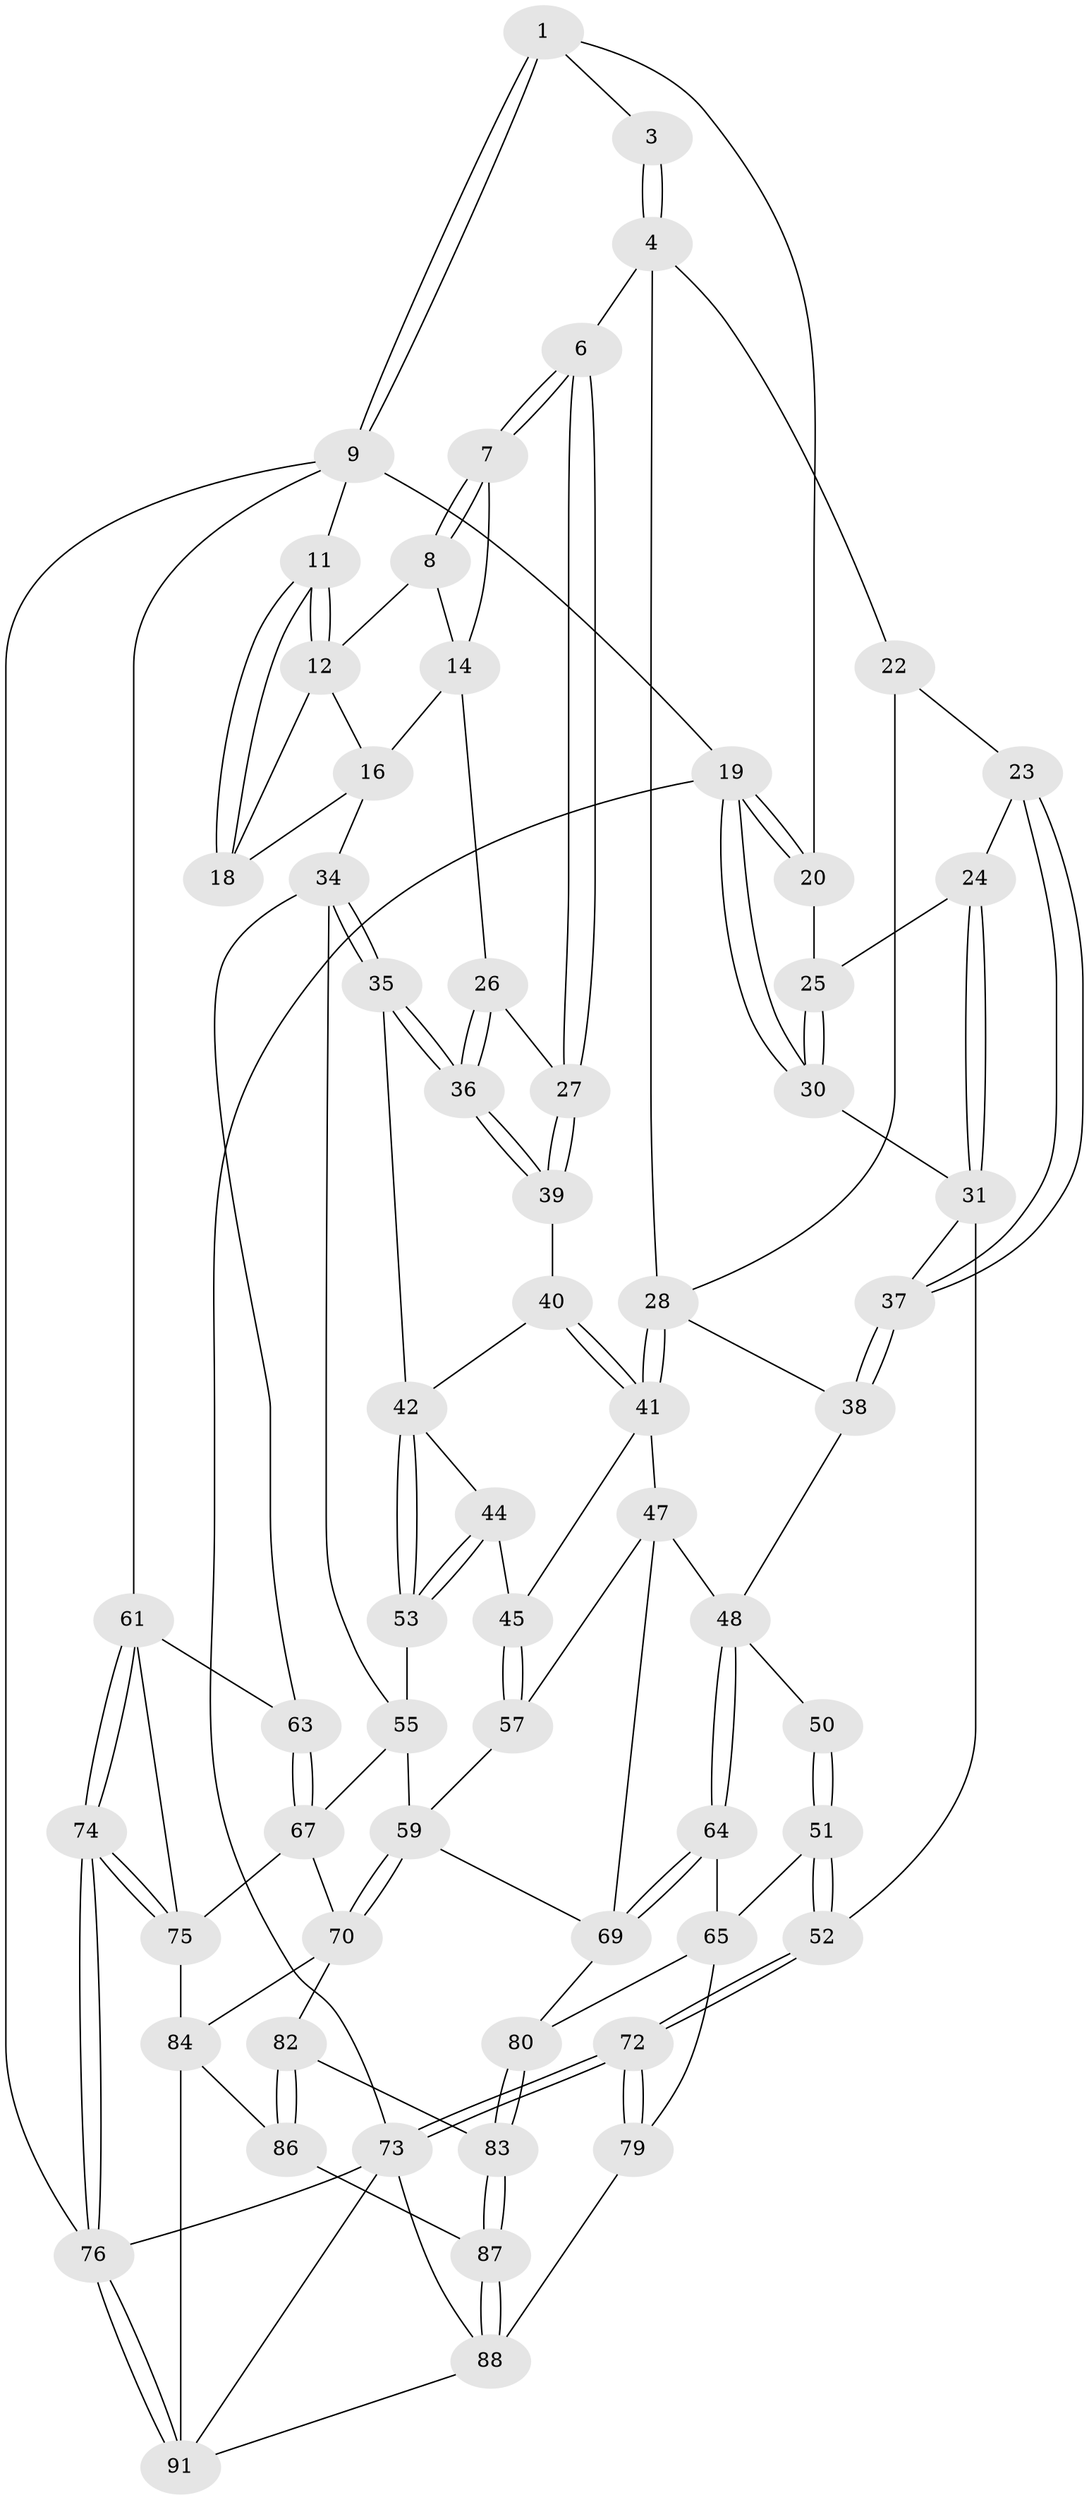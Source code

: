 // Generated by graph-tools (version 1.1) at 2025/24/03/03/25 07:24:36]
// undirected, 64 vertices, 149 edges
graph export_dot {
graph [start="1"]
  node [color=gray90,style=filled];
  1 [pos="+0.9311686153954143+0",super="+2"];
  3 [pos="+0.34766321415743584+0"];
  4 [pos="+0.359247736989795+0",super="+5"];
  6 [pos="+0.5110765048692452+0.14147056229292596"];
  7 [pos="+0.6184643829425162+0.12141247205461149"];
  8 [pos="+0.8947890850667014+0",super="+13"];
  9 [pos="+1+0",super="+10"];
  11 [pos="+1+0.347831432362212"];
  12 [pos="+0.868387634218738+0.044017639543260004",super="+15"];
  14 [pos="+0.7399521829938998+0.14733581429041723",super="+17"];
  16 [pos="+0.8200995511036334+0.24444589391300198",super="+33"];
  18 [pos="+1+0.35038852211197835"];
  19 [pos="+0+0"];
  20 [pos="+0+0",super="+21"];
  22 [pos="+0.2434292531358118+0.11812908773804238"];
  23 [pos="+0.11934091148796756+0.21077582559210503"];
  24 [pos="+0.06964689227102477+0.1828766072880535"];
  25 [pos="+0.03175869688415908+0.15569072329000855"];
  26 [pos="+0.7094392876179543+0.23773715703970202"];
  27 [pos="+0.5152971851096781+0.16730413014911202"];
  28 [pos="+0.30262240769776455+0.3490220329254116",super="+29"];
  30 [pos="+0+0.16695578741833916"];
  31 [pos="+0.008730121168934265+0.355459232380331",super="+32"];
  34 [pos="+0.8292245068039549+0.43429579629347703",super="+54"];
  35 [pos="+0.6841545218183716+0.38480250404859756"];
  36 [pos="+0.6567005665726119+0.32498497859007053"];
  37 [pos="+0.1498049230753684+0.35583425761299264"];
  38 [pos="+0.1694760341627255+0.36898571075781916"];
  39 [pos="+0.5170719653911215+0.21744924764573598"];
  40 [pos="+0.49548038391138005+0.26220924601138235"];
  41 [pos="+0.3188732187826417+0.356534540148014",super="+46"];
  42 [pos="+0.6306091263847043+0.41414465018034263",super="+43"];
  44 [pos="+0.47489578637874347+0.45724457631706655"];
  45 [pos="+0.42750904660269146+0.47001469520468875"];
  47 [pos="+0.2843964969000182+0.5566457610324473",super="+58"];
  48 [pos="+0.23386743400947535+0.5504336069209574",super="+49"];
  50 [pos="+0.10562816722013332+0.5098371792299039"];
  51 [pos="+0+0.5647269392443881",super="+66"];
  52 [pos="+0+0.571744395814988"];
  53 [pos="+0.5596380714738101+0.4916231057666698"];
  55 [pos="+0.6585877591468668+0.5653912957246428",super="+56"];
  57 [pos="+0.43241810004238534+0.6013301188418279"];
  59 [pos="+0.508040564586701+0.6895631521485371",super="+60"];
  61 [pos="+1+0.4914987945608756",super="+62"];
  63 [pos="+0.8372056029888337+0.630321740382942"];
  64 [pos="+0.1742909601677547+0.6544919527264285"];
  65 [pos="+0.15115678362935464+0.667358805074503",super="+78"];
  67 [pos="+0.7944485466752071+0.7244112275924504",super="+68"];
  69 [pos="+0.31375642344865684+0.7119134708258945",super="+71"];
  70 [pos="+0.5247564839717904+0.7065648688105224",super="+81"];
  72 [pos="+0+0.7535653405723359"];
  73 [pos="+0+1",super="+90"];
  74 [pos="+1+1"];
  75 [pos="+1+1",super="+77"];
  76 [pos="+1+1"];
  79 [pos="+0.08289170974142716+0.7977734391296598"];
  80 [pos="+0.3158428549510935+0.8164003175939627"];
  82 [pos="+0.4554436527420089+0.8687962843841059"];
  83 [pos="+0.3224287205431762+0.8420885964835981"];
  84 [pos="+0.6330816067146484+0.850703204220718",super="+85"];
  86 [pos="+0.5041285062507312+0.9685998930071702"];
  87 [pos="+0.3082820564679874+0.9292863558465657"];
  88 [pos="+0.2842293260357038+0.9779800608686252",super="+89"];
  91 [pos="+0.5710987494734909+1",super="+92"];
  1 -- 9;
  1 -- 9;
  1 -- 3;
  1 -- 20;
  3 -- 4;
  3 -- 4;
  4 -- 22;
  4 -- 28;
  4 -- 6;
  6 -- 7;
  6 -- 7;
  6 -- 27;
  6 -- 27;
  7 -- 8;
  7 -- 8;
  7 -- 14;
  8 -- 12;
  8 -- 14;
  9 -- 19;
  9 -- 76;
  9 -- 11;
  9 -- 61;
  11 -- 12;
  11 -- 12;
  11 -- 18;
  11 -- 18;
  12 -- 16;
  12 -- 18;
  14 -- 16;
  14 -- 26;
  16 -- 18;
  16 -- 34;
  19 -- 20;
  19 -- 20;
  19 -- 30;
  19 -- 30;
  19 -- 73;
  20 -- 25;
  22 -- 23;
  22 -- 28;
  23 -- 24;
  23 -- 37;
  23 -- 37;
  24 -- 25;
  24 -- 31;
  24 -- 31;
  25 -- 30;
  25 -- 30;
  26 -- 27;
  26 -- 36;
  26 -- 36;
  27 -- 39;
  27 -- 39;
  28 -- 41;
  28 -- 41;
  28 -- 38;
  30 -- 31;
  31 -- 37;
  31 -- 52;
  34 -- 35;
  34 -- 35;
  34 -- 55;
  34 -- 63;
  35 -- 36;
  35 -- 36;
  35 -- 42;
  36 -- 39;
  36 -- 39;
  37 -- 38;
  37 -- 38;
  38 -- 48;
  39 -- 40;
  40 -- 41;
  40 -- 41;
  40 -- 42;
  41 -- 45;
  41 -- 47;
  42 -- 53;
  42 -- 53;
  42 -- 44;
  44 -- 45;
  44 -- 53;
  44 -- 53;
  45 -- 57;
  45 -- 57;
  47 -- 48;
  47 -- 57;
  47 -- 69;
  48 -- 64;
  48 -- 64;
  48 -- 50;
  50 -- 51 [weight=2];
  50 -- 51;
  51 -- 52;
  51 -- 52;
  51 -- 65;
  52 -- 72;
  52 -- 72;
  53 -- 55;
  55 -- 67;
  55 -- 59;
  57 -- 59;
  59 -- 70;
  59 -- 70;
  59 -- 69;
  61 -- 74;
  61 -- 74;
  61 -- 75;
  61 -- 63;
  63 -- 67;
  63 -- 67;
  64 -- 65;
  64 -- 69;
  64 -- 69;
  65 -- 80;
  65 -- 79;
  67 -- 70;
  67 -- 75;
  69 -- 80;
  70 -- 82;
  70 -- 84;
  72 -- 73;
  72 -- 73;
  72 -- 79;
  72 -- 79;
  73 -- 76;
  73 -- 88;
  73 -- 91;
  74 -- 75;
  74 -- 75;
  74 -- 76;
  74 -- 76;
  75 -- 84;
  76 -- 91;
  76 -- 91;
  79 -- 88;
  80 -- 83;
  80 -- 83;
  82 -- 83;
  82 -- 86;
  82 -- 86;
  83 -- 87;
  83 -- 87;
  84 -- 91;
  84 -- 86;
  86 -- 87;
  87 -- 88;
  87 -- 88;
  88 -- 91;
}
